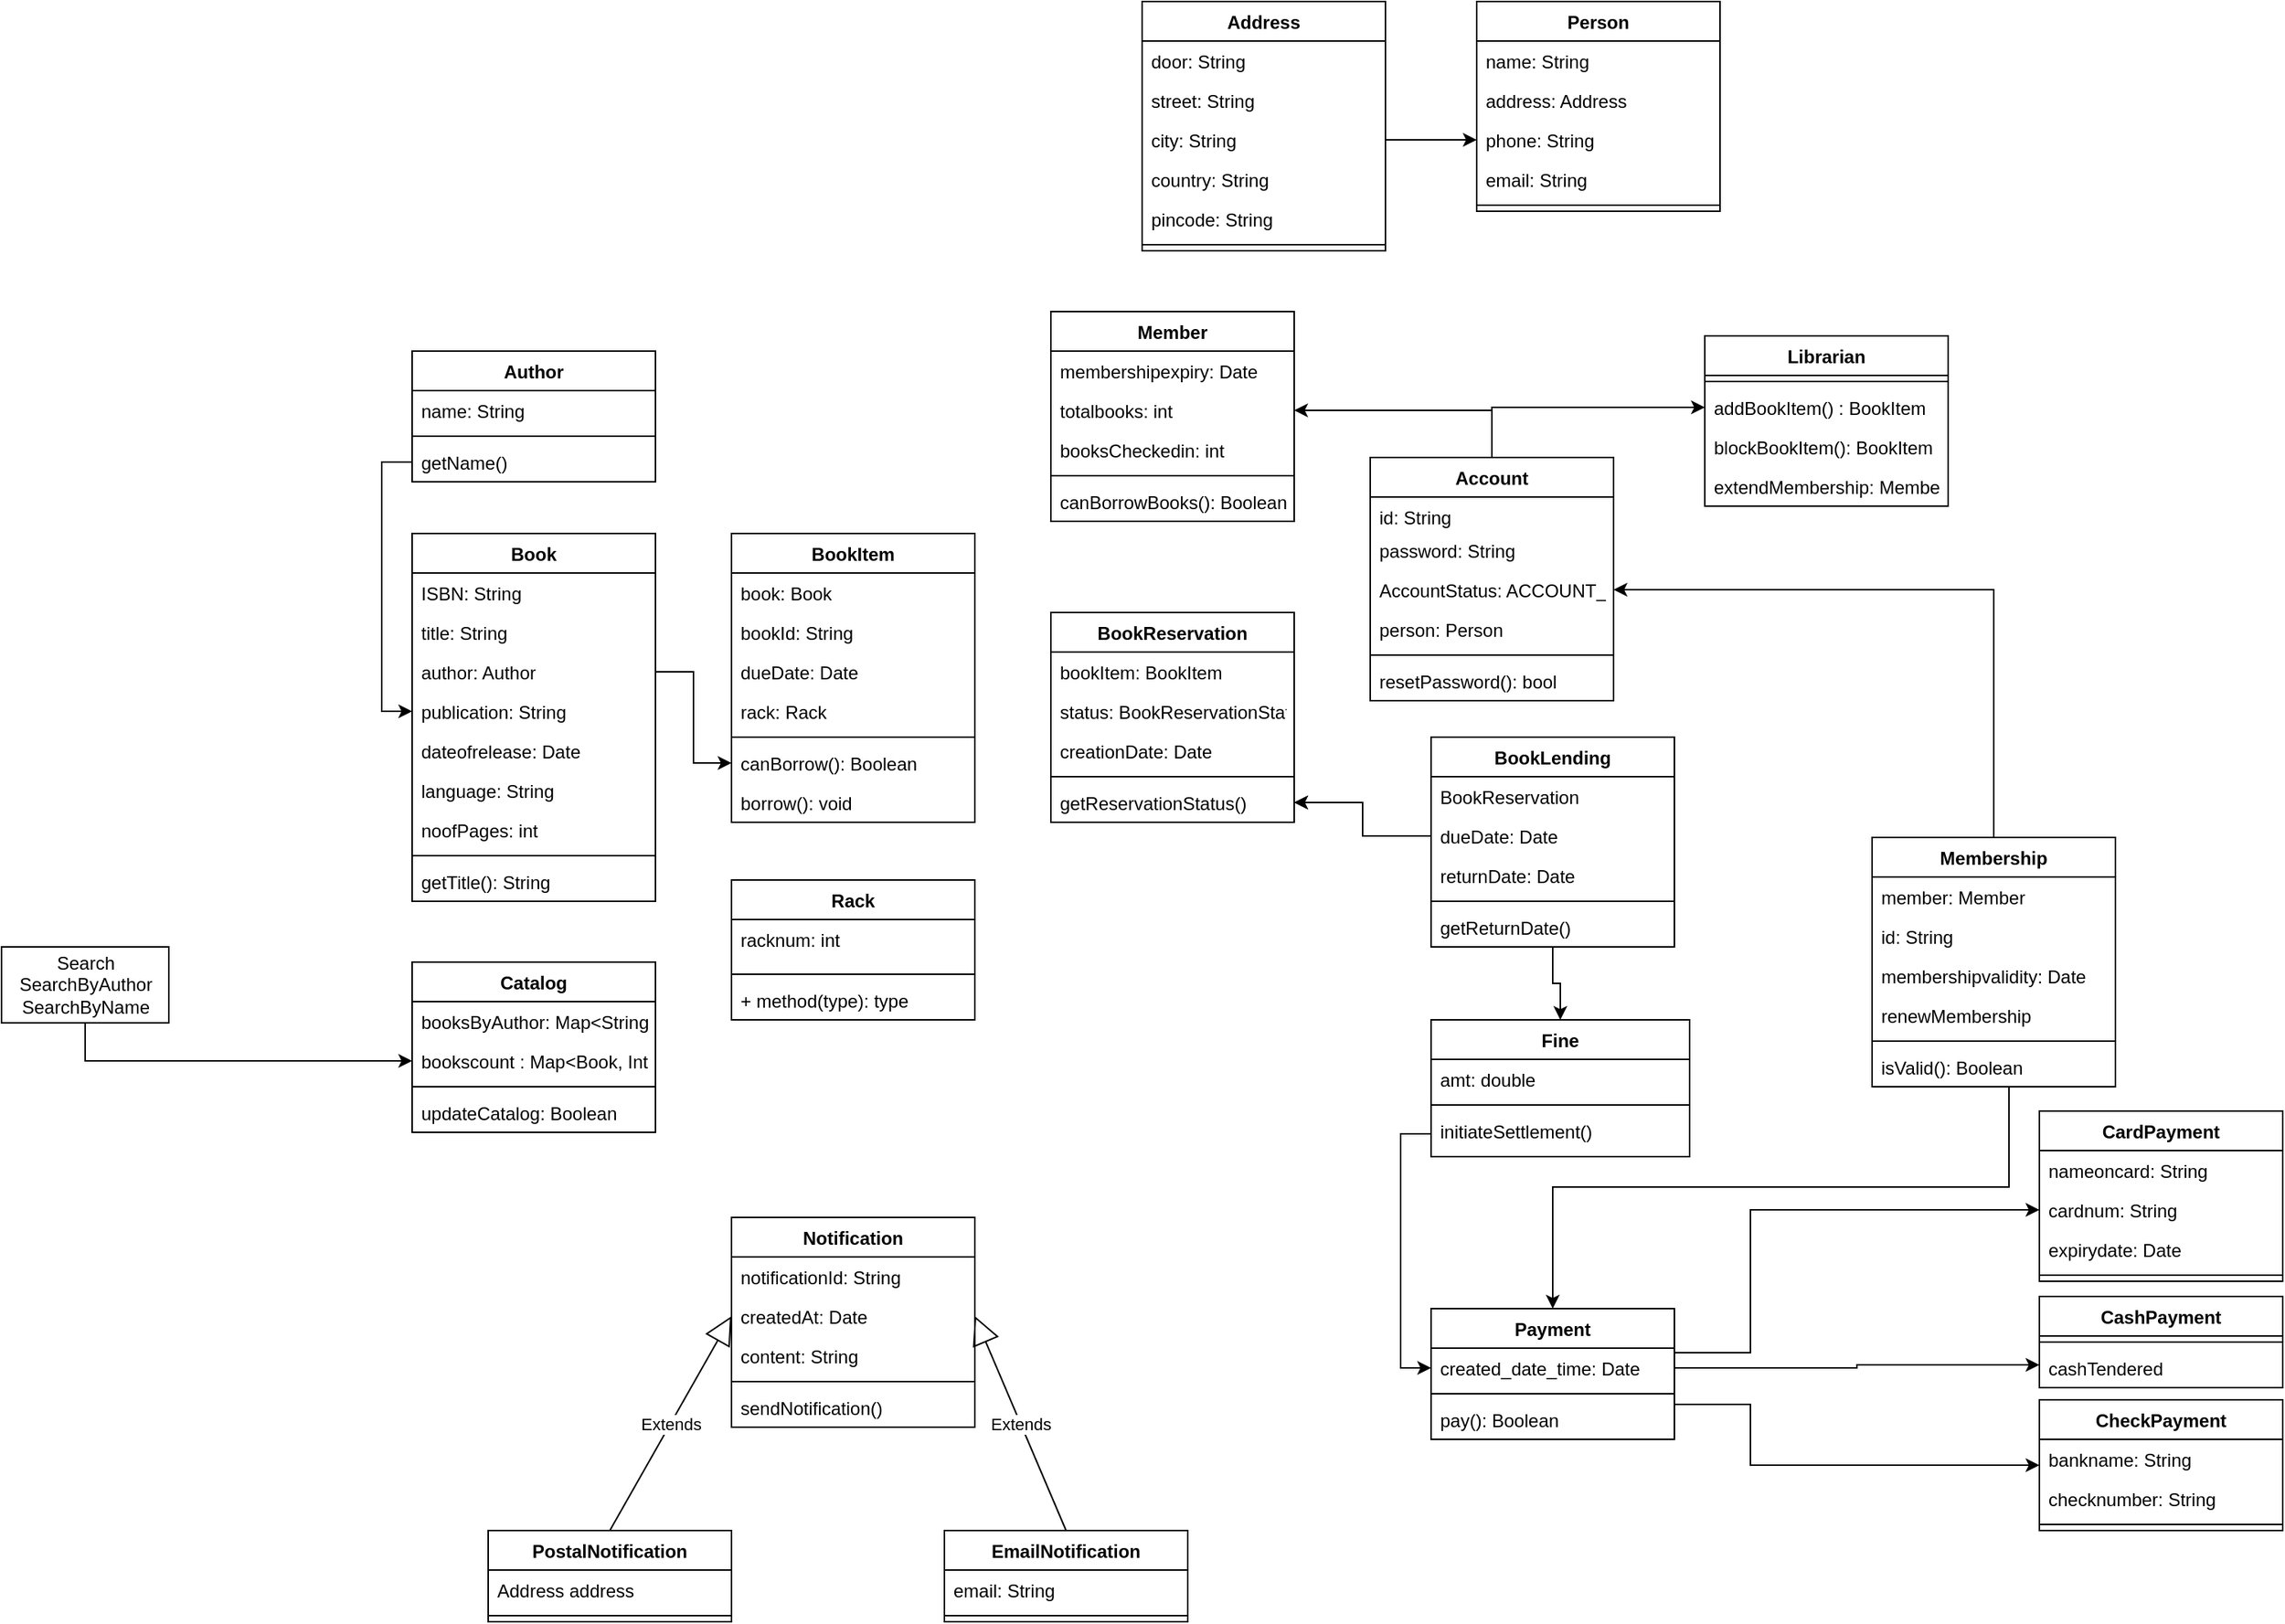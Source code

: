 <mxfile version="20.0.3" type="github">
  <diagram name="Page-1" id="929967ad-93f9-6ef4-fab6-5d389245f69c">
    <mxGraphModel dx="1038" dy="547" grid="1" gridSize="10" guides="1" tooltips="1" connect="1" arrows="1" fold="1" page="1" pageScale="1.5" pageWidth="1169" pageHeight="826" background="none" math="0" shadow="0">
      <root>
        <mxCell id="0" style=";html=1;" />
        <mxCell id="1" style=";html=1;" parent="0" />
        <mxCell id="6CaOJYa4ya2UThrh6aGW-163" style="edgeStyle=orthogonalEdgeStyle;rounded=0;orthogonalLoop=1;jettySize=auto;html=1;" edge="1" parent="1" source="6CaOJYa4ya2UThrh6aGW-1" target="6CaOJYa4ya2UThrh6aGW-20">
          <mxGeometry relative="1" as="geometry" />
        </mxCell>
        <mxCell id="6CaOJYa4ya2UThrh6aGW-165" style="edgeStyle=orthogonalEdgeStyle;rounded=0;orthogonalLoop=1;jettySize=auto;html=1;exitX=0.5;exitY=0;exitDx=0;exitDy=0;entryX=1;entryY=0.5;entryDx=0;entryDy=0;" edge="1" parent="1" source="6CaOJYa4ya2UThrh6aGW-1" target="6CaOJYa4ya2UThrh6aGW-27">
          <mxGeometry relative="1" as="geometry" />
        </mxCell>
        <mxCell id="6CaOJYa4ya2UThrh6aGW-1" value="Account" style="swimlane;fontStyle=1;align=center;verticalAlign=top;childLayout=stackLayout;horizontal=1;startSize=26;horizontalStack=0;resizeParent=1;resizeParentMax=0;resizeLast=0;collapsible=1;marginBottom=0;" vertex="1" parent="1">
          <mxGeometry x="1120" y="330" width="160" height="160" as="geometry" />
        </mxCell>
        <mxCell id="6CaOJYa4ya2UThrh6aGW-2" value="id: String" style="text;strokeColor=none;fillColor=none;align=left;verticalAlign=top;spacingLeft=4;spacingRight=4;overflow=hidden;rotatable=0;points=[[0,0.5],[1,0.5]];portConstraint=eastwest;" vertex="1" parent="6CaOJYa4ya2UThrh6aGW-1">
          <mxGeometry y="26" width="160" height="22" as="geometry" />
        </mxCell>
        <mxCell id="6CaOJYa4ya2UThrh6aGW-5" value="password: String" style="text;strokeColor=none;fillColor=none;align=left;verticalAlign=top;spacingLeft=4;spacingRight=4;overflow=hidden;rotatable=0;points=[[0,0.5],[1,0.5]];portConstraint=eastwest;" vertex="1" parent="6CaOJYa4ya2UThrh6aGW-1">
          <mxGeometry y="48" width="160" height="26" as="geometry" />
        </mxCell>
        <mxCell id="6CaOJYa4ya2UThrh6aGW-6" value="AccountStatus: ACCOUNT_STATUS" style="text;strokeColor=none;fillColor=none;align=left;verticalAlign=top;spacingLeft=4;spacingRight=4;overflow=hidden;rotatable=0;points=[[0,0.5],[1,0.5]];portConstraint=eastwest;" vertex="1" parent="6CaOJYa4ya2UThrh6aGW-1">
          <mxGeometry y="74" width="160" height="26" as="geometry" />
        </mxCell>
        <mxCell id="6CaOJYa4ya2UThrh6aGW-7" value="person: Person" style="text;strokeColor=none;fillColor=none;align=left;verticalAlign=top;spacingLeft=4;spacingRight=4;overflow=hidden;rotatable=0;points=[[0,0.5],[1,0.5]];portConstraint=eastwest;" vertex="1" parent="6CaOJYa4ya2UThrh6aGW-1">
          <mxGeometry y="100" width="160" height="26" as="geometry" />
        </mxCell>
        <mxCell id="6CaOJYa4ya2UThrh6aGW-3" value="" style="line;strokeWidth=1;fillColor=none;align=left;verticalAlign=middle;spacingTop=-1;spacingLeft=3;spacingRight=3;rotatable=0;labelPosition=right;points=[];portConstraint=eastwest;" vertex="1" parent="6CaOJYa4ya2UThrh6aGW-1">
          <mxGeometry y="126" width="160" height="8" as="geometry" />
        </mxCell>
        <mxCell id="6CaOJYa4ya2UThrh6aGW-4" value="resetPassword(): bool" style="text;strokeColor=none;fillColor=none;align=left;verticalAlign=top;spacingLeft=4;spacingRight=4;overflow=hidden;rotatable=0;points=[[0,0.5],[1,0.5]];portConstraint=eastwest;" vertex="1" parent="6CaOJYa4ya2UThrh6aGW-1">
          <mxGeometry y="134" width="160" height="26" as="geometry" />
        </mxCell>
        <mxCell id="6CaOJYa4ya2UThrh6aGW-17" value="Librarian" style="swimlane;fontStyle=1;align=center;verticalAlign=top;childLayout=stackLayout;horizontal=1;startSize=26;horizontalStack=0;resizeParent=1;resizeParentMax=0;resizeLast=0;collapsible=1;marginBottom=0;" vertex="1" parent="1">
          <mxGeometry x="1340" y="250" width="160" height="112" as="geometry" />
        </mxCell>
        <mxCell id="6CaOJYa4ya2UThrh6aGW-19" value="" style="line;strokeWidth=1;fillColor=none;align=left;verticalAlign=middle;spacingTop=-1;spacingLeft=3;spacingRight=3;rotatable=0;labelPosition=right;points=[];portConstraint=eastwest;" vertex="1" parent="6CaOJYa4ya2UThrh6aGW-17">
          <mxGeometry y="26" width="160" height="8" as="geometry" />
        </mxCell>
        <mxCell id="6CaOJYa4ya2UThrh6aGW-20" value="addBookItem() : BookItem" style="text;strokeColor=none;fillColor=none;align=left;verticalAlign=top;spacingLeft=4;spacingRight=4;overflow=hidden;rotatable=0;points=[[0,0.5],[1,0.5]];portConstraint=eastwest;" vertex="1" parent="6CaOJYa4ya2UThrh6aGW-17">
          <mxGeometry y="34" width="160" height="26" as="geometry" />
        </mxCell>
        <mxCell id="6CaOJYa4ya2UThrh6aGW-21" value="blockBookItem(): BookItem" style="text;strokeColor=none;fillColor=none;align=left;verticalAlign=top;spacingLeft=4;spacingRight=4;overflow=hidden;rotatable=0;points=[[0,0.5],[1,0.5]];portConstraint=eastwest;" vertex="1" parent="6CaOJYa4ya2UThrh6aGW-17">
          <mxGeometry y="60" width="160" height="26" as="geometry" />
        </mxCell>
        <mxCell id="6CaOJYa4ya2UThrh6aGW-22" value="extendMembership: Member" style="text;strokeColor=none;fillColor=none;align=left;verticalAlign=top;spacingLeft=4;spacingRight=4;overflow=hidden;rotatable=0;points=[[0,0.5],[1,0.5]];portConstraint=eastwest;" vertex="1" parent="6CaOJYa4ya2UThrh6aGW-17">
          <mxGeometry y="86" width="160" height="26" as="geometry" />
        </mxCell>
        <mxCell id="6CaOJYa4ya2UThrh6aGW-23" value="Member" style="swimlane;fontStyle=1;align=center;verticalAlign=top;childLayout=stackLayout;horizontal=1;startSize=26;horizontalStack=0;resizeParent=1;resizeParentMax=0;resizeLast=0;collapsible=1;marginBottom=0;" vertex="1" parent="1">
          <mxGeometry x="910" y="234" width="160" height="138" as="geometry" />
        </mxCell>
        <mxCell id="6CaOJYa4ya2UThrh6aGW-24" value="membershipexpiry: Date" style="text;strokeColor=none;fillColor=none;align=left;verticalAlign=top;spacingLeft=4;spacingRight=4;overflow=hidden;rotatable=0;points=[[0,0.5],[1,0.5]];portConstraint=eastwest;" vertex="1" parent="6CaOJYa4ya2UThrh6aGW-23">
          <mxGeometry y="26" width="160" height="26" as="geometry" />
        </mxCell>
        <mxCell id="6CaOJYa4ya2UThrh6aGW-27" value="totalbooks: int" style="text;strokeColor=none;fillColor=none;align=left;verticalAlign=top;spacingLeft=4;spacingRight=4;overflow=hidden;rotatable=0;points=[[0,0.5],[1,0.5]];portConstraint=eastwest;" vertex="1" parent="6CaOJYa4ya2UThrh6aGW-23">
          <mxGeometry y="52" width="160" height="26" as="geometry" />
        </mxCell>
        <mxCell id="6CaOJYa4ya2UThrh6aGW-28" value="booksCheckedin: int" style="text;strokeColor=none;fillColor=none;align=left;verticalAlign=top;spacingLeft=4;spacingRight=4;overflow=hidden;rotatable=0;points=[[0,0.5],[1,0.5]];portConstraint=eastwest;" vertex="1" parent="6CaOJYa4ya2UThrh6aGW-23">
          <mxGeometry y="78" width="160" height="26" as="geometry" />
        </mxCell>
        <mxCell id="6CaOJYa4ya2UThrh6aGW-25" value="" style="line;strokeWidth=1;fillColor=none;align=left;verticalAlign=middle;spacingTop=-1;spacingLeft=3;spacingRight=3;rotatable=0;labelPosition=right;points=[];portConstraint=eastwest;" vertex="1" parent="6CaOJYa4ya2UThrh6aGW-23">
          <mxGeometry y="104" width="160" height="8" as="geometry" />
        </mxCell>
        <mxCell id="6CaOJYa4ya2UThrh6aGW-26" value="canBorrowBooks(): Boolean" style="text;strokeColor=none;fillColor=none;align=left;verticalAlign=top;spacingLeft=4;spacingRight=4;overflow=hidden;rotatable=0;points=[[0,0.5],[1,0.5]];portConstraint=eastwest;" vertex="1" parent="6CaOJYa4ya2UThrh6aGW-23">
          <mxGeometry y="112" width="160" height="26" as="geometry" />
        </mxCell>
        <mxCell id="6CaOJYa4ya2UThrh6aGW-29" value="Person" style="swimlane;fontStyle=1;align=center;verticalAlign=top;childLayout=stackLayout;horizontal=1;startSize=26;horizontalStack=0;resizeParent=1;resizeParentMax=0;resizeLast=0;collapsible=1;marginBottom=0;" vertex="1" parent="1">
          <mxGeometry x="1190" y="30" width="160" height="138" as="geometry" />
        </mxCell>
        <mxCell id="6CaOJYa4ya2UThrh6aGW-30" value="name: String" style="text;strokeColor=none;fillColor=none;align=left;verticalAlign=top;spacingLeft=4;spacingRight=4;overflow=hidden;rotatable=0;points=[[0,0.5],[1,0.5]];portConstraint=eastwest;" vertex="1" parent="6CaOJYa4ya2UThrh6aGW-29">
          <mxGeometry y="26" width="160" height="26" as="geometry" />
        </mxCell>
        <mxCell id="6CaOJYa4ya2UThrh6aGW-33" value="address: Address" style="text;strokeColor=none;fillColor=none;align=left;verticalAlign=top;spacingLeft=4;spacingRight=4;overflow=hidden;rotatable=0;points=[[0,0.5],[1,0.5]];portConstraint=eastwest;" vertex="1" parent="6CaOJYa4ya2UThrh6aGW-29">
          <mxGeometry y="52" width="160" height="26" as="geometry" />
        </mxCell>
        <mxCell id="6CaOJYa4ya2UThrh6aGW-34" value="phone: String" style="text;strokeColor=none;fillColor=none;align=left;verticalAlign=top;spacingLeft=4;spacingRight=4;overflow=hidden;rotatable=0;points=[[0,0.5],[1,0.5]];portConstraint=eastwest;" vertex="1" parent="6CaOJYa4ya2UThrh6aGW-29">
          <mxGeometry y="78" width="160" height="26" as="geometry" />
        </mxCell>
        <mxCell id="6CaOJYa4ya2UThrh6aGW-35" value="email: String" style="text;strokeColor=none;fillColor=none;align=left;verticalAlign=top;spacingLeft=4;spacingRight=4;overflow=hidden;rotatable=0;points=[[0,0.5],[1,0.5]];portConstraint=eastwest;" vertex="1" parent="6CaOJYa4ya2UThrh6aGW-29">
          <mxGeometry y="104" width="160" height="26" as="geometry" />
        </mxCell>
        <mxCell id="6CaOJYa4ya2UThrh6aGW-31" value="" style="line;strokeWidth=1;fillColor=none;align=left;verticalAlign=middle;spacingTop=-1;spacingLeft=3;spacingRight=3;rotatable=0;labelPosition=right;points=[];portConstraint=eastwest;" vertex="1" parent="6CaOJYa4ya2UThrh6aGW-29">
          <mxGeometry y="130" width="160" height="8" as="geometry" />
        </mxCell>
        <mxCell id="6CaOJYa4ya2UThrh6aGW-36" value="Address" style="swimlane;fontStyle=1;align=center;verticalAlign=top;childLayout=stackLayout;horizontal=1;startSize=26;horizontalStack=0;resizeParent=1;resizeParentMax=0;resizeLast=0;collapsible=1;marginBottom=0;" vertex="1" parent="1">
          <mxGeometry x="970" y="30" width="160" height="164" as="geometry" />
        </mxCell>
        <mxCell id="6CaOJYa4ya2UThrh6aGW-41" value="door: String" style="text;strokeColor=none;fillColor=none;align=left;verticalAlign=top;spacingLeft=4;spacingRight=4;overflow=hidden;rotatable=0;points=[[0,0.5],[1,0.5]];portConstraint=eastwest;" vertex="1" parent="6CaOJYa4ya2UThrh6aGW-36">
          <mxGeometry y="26" width="160" height="26" as="geometry" />
        </mxCell>
        <mxCell id="6CaOJYa4ya2UThrh6aGW-42" value="street: String" style="text;strokeColor=none;fillColor=none;align=left;verticalAlign=top;spacingLeft=4;spacingRight=4;overflow=hidden;rotatable=0;points=[[0,0.5],[1,0.5]];portConstraint=eastwest;" vertex="1" parent="6CaOJYa4ya2UThrh6aGW-36">
          <mxGeometry y="52" width="160" height="26" as="geometry" />
        </mxCell>
        <mxCell id="6CaOJYa4ya2UThrh6aGW-43" value="city: String" style="text;strokeColor=none;fillColor=none;align=left;verticalAlign=top;spacingLeft=4;spacingRight=4;overflow=hidden;rotatable=0;points=[[0,0.5],[1,0.5]];portConstraint=eastwest;" vertex="1" parent="6CaOJYa4ya2UThrh6aGW-36">
          <mxGeometry y="78" width="160" height="26" as="geometry" />
        </mxCell>
        <mxCell id="6CaOJYa4ya2UThrh6aGW-44" value="country: String" style="text;strokeColor=none;fillColor=none;align=left;verticalAlign=top;spacingLeft=4;spacingRight=4;overflow=hidden;rotatable=0;points=[[0,0.5],[1,0.5]];portConstraint=eastwest;" vertex="1" parent="6CaOJYa4ya2UThrh6aGW-36">
          <mxGeometry y="104" width="160" height="26" as="geometry" />
        </mxCell>
        <mxCell id="6CaOJYa4ya2UThrh6aGW-37" value="pincode: String" style="text;strokeColor=none;fillColor=none;align=left;verticalAlign=top;spacingLeft=4;spacingRight=4;overflow=hidden;rotatable=0;points=[[0,0.5],[1,0.5]];portConstraint=eastwest;" vertex="1" parent="6CaOJYa4ya2UThrh6aGW-36">
          <mxGeometry y="130" width="160" height="26" as="geometry" />
        </mxCell>
        <mxCell id="6CaOJYa4ya2UThrh6aGW-38" value="" style="line;strokeWidth=1;fillColor=none;align=left;verticalAlign=middle;spacingTop=-1;spacingLeft=3;spacingRight=3;rotatable=0;labelPosition=right;points=[];portConstraint=eastwest;" vertex="1" parent="6CaOJYa4ya2UThrh6aGW-36">
          <mxGeometry y="156" width="160" height="8" as="geometry" />
        </mxCell>
        <mxCell id="6CaOJYa4ya2UThrh6aGW-40" value="" style="edgeStyle=orthogonalEdgeStyle;rounded=0;orthogonalLoop=1;jettySize=auto;html=1;exitX=1;exitY=0.5;exitDx=0;exitDy=0;" edge="1" parent="1" source="6CaOJYa4ya2UThrh6aGW-43" target="6CaOJYa4ya2UThrh6aGW-34">
          <mxGeometry relative="1" as="geometry" />
        </mxCell>
        <mxCell id="6CaOJYa4ya2UThrh6aGW-58" value="" style="edgeStyle=orthogonalEdgeStyle;rounded=0;orthogonalLoop=1;jettySize=auto;html=1;entryX=0;entryY=0.5;entryDx=0;entryDy=0;exitX=1;exitY=0.5;exitDx=0;exitDy=0;" edge="1" parent="1" source="6CaOJYa4ya2UThrh6aGW-50" target="6CaOJYa4ya2UThrh6aGW-59">
          <mxGeometry relative="1" as="geometry">
            <Array as="points">
              <mxPoint x="1370" y="919" />
              <mxPoint x="1370" y="825" />
            </Array>
          </mxGeometry>
        </mxCell>
        <mxCell id="6CaOJYa4ya2UThrh6aGW-46" value="Payment" style="swimlane;fontStyle=1;align=center;verticalAlign=top;childLayout=stackLayout;horizontal=1;startSize=26;horizontalStack=0;resizeParent=1;resizeParentMax=0;resizeLast=0;collapsible=1;marginBottom=0;" vertex="1" parent="1">
          <mxGeometry x="1160" y="890" width="160" height="86" as="geometry" />
        </mxCell>
        <mxCell id="6CaOJYa4ya2UThrh6aGW-50" value="created_date_time: Date" style="text;strokeColor=none;fillColor=none;align=left;verticalAlign=top;spacingLeft=4;spacingRight=4;overflow=hidden;rotatable=0;points=[[0,0.5],[1,0.5]];portConstraint=eastwest;" vertex="1" parent="6CaOJYa4ya2UThrh6aGW-46">
          <mxGeometry y="26" width="160" height="26" as="geometry" />
        </mxCell>
        <mxCell id="6CaOJYa4ya2UThrh6aGW-48" value="" style="line;strokeWidth=1;fillColor=none;align=left;verticalAlign=middle;spacingTop=-1;spacingLeft=3;spacingRight=3;rotatable=0;labelPosition=right;points=[];portConstraint=eastwest;" vertex="1" parent="6CaOJYa4ya2UThrh6aGW-46">
          <mxGeometry y="52" width="160" height="8" as="geometry" />
        </mxCell>
        <mxCell id="6CaOJYa4ya2UThrh6aGW-49" value="pay(): Boolean" style="text;strokeColor=none;fillColor=none;align=left;verticalAlign=top;spacingLeft=4;spacingRight=4;overflow=hidden;rotatable=0;points=[[0,0.5],[1,0.5]];portConstraint=eastwest;" vertex="1" parent="6CaOJYa4ya2UThrh6aGW-46">
          <mxGeometry y="60" width="160" height="26" as="geometry" />
        </mxCell>
        <mxCell id="6CaOJYa4ya2UThrh6aGW-53" value="CardPayment" style="swimlane;fontStyle=1;align=center;verticalAlign=top;childLayout=stackLayout;horizontal=1;startSize=26;horizontalStack=0;resizeParent=1;resizeParentMax=0;resizeLast=0;collapsible=1;marginBottom=0;" vertex="1" parent="1">
          <mxGeometry x="1560" y="760" width="160" height="112" as="geometry" />
        </mxCell>
        <mxCell id="6CaOJYa4ya2UThrh6aGW-54" value="nameoncard: String" style="text;strokeColor=none;fillColor=none;align=left;verticalAlign=top;spacingLeft=4;spacingRight=4;overflow=hidden;rotatable=0;points=[[0,0.5],[1,0.5]];portConstraint=eastwest;" vertex="1" parent="6CaOJYa4ya2UThrh6aGW-53">
          <mxGeometry y="26" width="160" height="26" as="geometry" />
        </mxCell>
        <mxCell id="6CaOJYa4ya2UThrh6aGW-59" value="cardnum: String" style="text;strokeColor=none;fillColor=none;align=left;verticalAlign=top;spacingLeft=4;spacingRight=4;overflow=hidden;rotatable=0;points=[[0,0.5],[1,0.5]];portConstraint=eastwest;" vertex="1" parent="6CaOJYa4ya2UThrh6aGW-53">
          <mxGeometry y="52" width="160" height="26" as="geometry" />
        </mxCell>
        <mxCell id="6CaOJYa4ya2UThrh6aGW-60" value="expirydate: Date" style="text;strokeColor=none;fillColor=none;align=left;verticalAlign=top;spacingLeft=4;spacingRight=4;overflow=hidden;rotatable=0;points=[[0,0.5],[1,0.5]];portConstraint=eastwest;" vertex="1" parent="6CaOJYa4ya2UThrh6aGW-53">
          <mxGeometry y="78" width="160" height="26" as="geometry" />
        </mxCell>
        <mxCell id="6CaOJYa4ya2UThrh6aGW-55" value="" style="line;strokeWidth=1;fillColor=none;align=left;verticalAlign=middle;spacingTop=-1;spacingLeft=3;spacingRight=3;rotatable=0;labelPosition=right;points=[];portConstraint=eastwest;" vertex="1" parent="6CaOJYa4ya2UThrh6aGW-53">
          <mxGeometry y="104" width="160" height="8" as="geometry" />
        </mxCell>
        <mxCell id="6CaOJYa4ya2UThrh6aGW-61" value="CashPayment" style="swimlane;fontStyle=1;align=center;verticalAlign=top;childLayout=stackLayout;horizontal=1;startSize=26;horizontalStack=0;resizeParent=1;resizeParentMax=0;resizeLast=0;collapsible=1;marginBottom=0;" vertex="1" parent="1">
          <mxGeometry x="1560" y="882" width="160" height="60" as="geometry" />
        </mxCell>
        <mxCell id="6CaOJYa4ya2UThrh6aGW-63" value="" style="line;strokeWidth=1;fillColor=none;align=left;verticalAlign=middle;spacingTop=-1;spacingLeft=3;spacingRight=3;rotatable=0;labelPosition=right;points=[];portConstraint=eastwest;" vertex="1" parent="6CaOJYa4ya2UThrh6aGW-61">
          <mxGeometry y="26" width="160" height="8" as="geometry" />
        </mxCell>
        <mxCell id="6CaOJYa4ya2UThrh6aGW-64" value="cashTendered" style="text;strokeColor=none;fillColor=none;align=left;verticalAlign=top;spacingLeft=4;spacingRight=4;overflow=hidden;rotatable=0;points=[[0,0.5],[1,0.5]];portConstraint=eastwest;" vertex="1" parent="6CaOJYa4ya2UThrh6aGW-61">
          <mxGeometry y="34" width="160" height="26" as="geometry" />
        </mxCell>
        <mxCell id="6CaOJYa4ya2UThrh6aGW-65" style="edgeStyle=orthogonalEdgeStyle;rounded=0;orthogonalLoop=1;jettySize=auto;html=1;exitX=1;exitY=0.5;exitDx=0;exitDy=0;entryX=0;entryY=0.75;entryDx=0;entryDy=0;" edge="1" parent="1" source="6CaOJYa4ya2UThrh6aGW-50" target="6CaOJYa4ya2UThrh6aGW-61">
          <mxGeometry relative="1" as="geometry" />
        </mxCell>
        <mxCell id="6CaOJYa4ya2UThrh6aGW-66" value="CheckPayment" style="swimlane;fontStyle=1;align=center;verticalAlign=top;childLayout=stackLayout;horizontal=1;startSize=26;horizontalStack=0;resizeParent=1;resizeParentMax=0;resizeLast=0;collapsible=1;marginBottom=0;" vertex="1" parent="1">
          <mxGeometry x="1560" y="950" width="160" height="86" as="geometry" />
        </mxCell>
        <mxCell id="6CaOJYa4ya2UThrh6aGW-67" value="bankname: String" style="text;strokeColor=none;fillColor=none;align=left;verticalAlign=top;spacingLeft=4;spacingRight=4;overflow=hidden;rotatable=0;points=[[0,0.5],[1,0.5]];portConstraint=eastwest;" vertex="1" parent="6CaOJYa4ya2UThrh6aGW-66">
          <mxGeometry y="26" width="160" height="26" as="geometry" />
        </mxCell>
        <mxCell id="6CaOJYa4ya2UThrh6aGW-71" value="checknumber: String" style="text;strokeColor=none;fillColor=none;align=left;verticalAlign=top;spacingLeft=4;spacingRight=4;overflow=hidden;rotatable=0;points=[[0,0.5],[1,0.5]];portConstraint=eastwest;" vertex="1" parent="6CaOJYa4ya2UThrh6aGW-66">
          <mxGeometry y="52" width="160" height="26" as="geometry" />
        </mxCell>
        <mxCell id="6CaOJYa4ya2UThrh6aGW-68" value="" style="line;strokeWidth=1;fillColor=none;align=left;verticalAlign=middle;spacingTop=-1;spacingLeft=3;spacingRight=3;rotatable=0;labelPosition=right;points=[];portConstraint=eastwest;" vertex="1" parent="6CaOJYa4ya2UThrh6aGW-66">
          <mxGeometry y="78" width="160" height="8" as="geometry" />
        </mxCell>
        <mxCell id="6CaOJYa4ya2UThrh6aGW-70" style="edgeStyle=orthogonalEdgeStyle;rounded=0;orthogonalLoop=1;jettySize=auto;html=1;exitX=1;exitY=0.5;exitDx=0;exitDy=0;entryX=0;entryY=0.5;entryDx=0;entryDy=0;" edge="1" parent="1" source="6CaOJYa4ya2UThrh6aGW-49" target="6CaOJYa4ya2UThrh6aGW-66">
          <mxGeometry relative="1" as="geometry">
            <Array as="points">
              <mxPoint x="1370" y="953" />
              <mxPoint x="1370" y="993" />
            </Array>
          </mxGeometry>
        </mxCell>
        <mxCell id="6CaOJYa4ya2UThrh6aGW-72" value="Fine" style="swimlane;fontStyle=1;align=center;verticalAlign=top;childLayout=stackLayout;horizontal=1;startSize=26;horizontalStack=0;resizeParent=1;resizeParentMax=0;resizeLast=0;collapsible=1;marginBottom=0;" vertex="1" parent="1">
          <mxGeometry x="1160" y="700" width="170" height="90" as="geometry" />
        </mxCell>
        <mxCell id="6CaOJYa4ya2UThrh6aGW-82" value="amt: double" style="text;strokeColor=none;fillColor=none;align=left;verticalAlign=top;spacingLeft=4;spacingRight=4;overflow=hidden;rotatable=0;points=[[0,0.5],[1,0.5]];portConstraint=eastwest;" vertex="1" parent="6CaOJYa4ya2UThrh6aGW-72">
          <mxGeometry y="26" width="170" height="26" as="geometry" />
        </mxCell>
        <mxCell id="6CaOJYa4ya2UThrh6aGW-74" value="" style="line;strokeWidth=1;fillColor=none;align=left;verticalAlign=middle;spacingTop=-1;spacingLeft=3;spacingRight=3;rotatable=0;labelPosition=right;points=[];portConstraint=eastwest;" vertex="1" parent="6CaOJYa4ya2UThrh6aGW-72">
          <mxGeometry y="52" width="170" height="8" as="geometry" />
        </mxCell>
        <mxCell id="6CaOJYa4ya2UThrh6aGW-75" value="initiateSettlement()" style="text;strokeColor=none;fillColor=none;align=left;verticalAlign=top;spacingLeft=4;spacingRight=4;overflow=hidden;rotatable=0;points=[[0,0.5],[1,0.5]];portConstraint=eastwest;" vertex="1" parent="6CaOJYa4ya2UThrh6aGW-72">
          <mxGeometry y="60" width="170" height="30" as="geometry" />
        </mxCell>
        <mxCell id="6CaOJYa4ya2UThrh6aGW-192" style="edgeStyle=orthogonalEdgeStyle;rounded=0;orthogonalLoop=1;jettySize=auto;html=1;entryX=1;entryY=0.5;entryDx=0;entryDy=0;" edge="1" parent="1" source="6CaOJYa4ya2UThrh6aGW-76" target="6CaOJYa4ya2UThrh6aGW-6">
          <mxGeometry relative="1" as="geometry" />
        </mxCell>
        <mxCell id="6CaOJYa4ya2UThrh6aGW-76" value="Membership" style="swimlane;fontStyle=1;align=center;verticalAlign=top;childLayout=stackLayout;horizontal=1;startSize=26;horizontalStack=0;resizeParent=1;resizeParentMax=0;resizeLast=0;collapsible=1;marginBottom=0;" vertex="1" parent="1">
          <mxGeometry x="1450" y="580" width="160" height="164" as="geometry" />
        </mxCell>
        <mxCell id="6CaOJYa4ya2UThrh6aGW-77" value="member: Member" style="text;strokeColor=none;fillColor=none;align=left;verticalAlign=top;spacingLeft=4;spacingRight=4;overflow=hidden;rotatable=0;points=[[0,0.5],[1,0.5]];portConstraint=eastwest;" vertex="1" parent="6CaOJYa4ya2UThrh6aGW-76">
          <mxGeometry y="26" width="160" height="26" as="geometry" />
        </mxCell>
        <mxCell id="6CaOJYa4ya2UThrh6aGW-89" value="id: String" style="text;strokeColor=none;fillColor=none;align=left;verticalAlign=top;spacingLeft=4;spacingRight=4;overflow=hidden;rotatable=0;points=[[0,0.5],[1,0.5]];portConstraint=eastwest;" vertex="1" parent="6CaOJYa4ya2UThrh6aGW-76">
          <mxGeometry y="52" width="160" height="26" as="geometry" />
        </mxCell>
        <mxCell id="6CaOJYa4ya2UThrh6aGW-83" value="membershipvalidity: Date" style="text;strokeColor=none;fillColor=none;align=left;verticalAlign=top;spacingLeft=4;spacingRight=4;overflow=hidden;rotatable=0;points=[[0,0.5],[1,0.5]];portConstraint=eastwest;" vertex="1" parent="6CaOJYa4ya2UThrh6aGW-76">
          <mxGeometry y="78" width="160" height="26" as="geometry" />
        </mxCell>
        <mxCell id="6CaOJYa4ya2UThrh6aGW-85" value="renewMembership" style="text;strokeColor=none;fillColor=none;align=left;verticalAlign=top;spacingLeft=4;spacingRight=4;overflow=hidden;rotatable=0;points=[[0,0.5],[1,0.5]];portConstraint=eastwest;" vertex="1" parent="6CaOJYa4ya2UThrh6aGW-76">
          <mxGeometry y="104" width="160" height="26" as="geometry" />
        </mxCell>
        <mxCell id="6CaOJYa4ya2UThrh6aGW-78" value="" style="line;strokeWidth=1;fillColor=none;align=left;verticalAlign=middle;spacingTop=-1;spacingLeft=3;spacingRight=3;rotatable=0;labelPosition=right;points=[];portConstraint=eastwest;" vertex="1" parent="6CaOJYa4ya2UThrh6aGW-76">
          <mxGeometry y="130" width="160" height="8" as="geometry" />
        </mxCell>
        <mxCell id="6CaOJYa4ya2UThrh6aGW-79" value="isValid(): Boolean" style="text;strokeColor=none;fillColor=none;align=left;verticalAlign=top;spacingLeft=4;spacingRight=4;overflow=hidden;rotatable=0;points=[[0,0.5],[1,0.5]];portConstraint=eastwest;" vertex="1" parent="6CaOJYa4ya2UThrh6aGW-76">
          <mxGeometry y="138" width="160" height="26" as="geometry" />
        </mxCell>
        <mxCell id="6CaOJYa4ya2UThrh6aGW-86" style="edgeStyle=orthogonalEdgeStyle;rounded=0;orthogonalLoop=1;jettySize=auto;html=1;" edge="1" parent="1" source="6CaOJYa4ya2UThrh6aGW-79" target="6CaOJYa4ya2UThrh6aGW-46">
          <mxGeometry relative="1" as="geometry">
            <Array as="points">
              <mxPoint x="1540" y="810" />
              <mxPoint x="1240" y="810" />
            </Array>
          </mxGeometry>
        </mxCell>
        <mxCell id="6CaOJYa4ya2UThrh6aGW-87" style="edgeStyle=orthogonalEdgeStyle;rounded=0;orthogonalLoop=1;jettySize=auto;html=1;entryX=0;entryY=0.5;entryDx=0;entryDy=0;" edge="1" parent="1" source="6CaOJYa4ya2UThrh6aGW-75" target="6CaOJYa4ya2UThrh6aGW-50">
          <mxGeometry relative="1" as="geometry" />
        </mxCell>
        <mxCell id="6CaOJYa4ya2UThrh6aGW-90" value="Author" style="swimlane;fontStyle=1;align=center;verticalAlign=top;childLayout=stackLayout;horizontal=1;startSize=26;horizontalStack=0;resizeParent=1;resizeParentMax=0;resizeLast=0;collapsible=1;marginBottom=0;" vertex="1" parent="1">
          <mxGeometry x="490" y="260" width="160" height="86" as="geometry" />
        </mxCell>
        <mxCell id="6CaOJYa4ya2UThrh6aGW-91" value="name: String" style="text;strokeColor=none;fillColor=none;align=left;verticalAlign=top;spacingLeft=4;spacingRight=4;overflow=hidden;rotatable=0;points=[[0,0.5],[1,0.5]];portConstraint=eastwest;" vertex="1" parent="6CaOJYa4ya2UThrh6aGW-90">
          <mxGeometry y="26" width="160" height="26" as="geometry" />
        </mxCell>
        <mxCell id="6CaOJYa4ya2UThrh6aGW-92" value="" style="line;strokeWidth=1;fillColor=none;align=left;verticalAlign=middle;spacingTop=-1;spacingLeft=3;spacingRight=3;rotatable=0;labelPosition=right;points=[];portConstraint=eastwest;" vertex="1" parent="6CaOJYa4ya2UThrh6aGW-90">
          <mxGeometry y="52" width="160" height="8" as="geometry" />
        </mxCell>
        <mxCell id="6CaOJYa4ya2UThrh6aGW-93" value="getName()" style="text;strokeColor=none;fillColor=none;align=left;verticalAlign=top;spacingLeft=4;spacingRight=4;overflow=hidden;rotatable=0;points=[[0,0.5],[1,0.5]];portConstraint=eastwest;" vertex="1" parent="6CaOJYa4ya2UThrh6aGW-90">
          <mxGeometry y="60" width="160" height="26" as="geometry" />
        </mxCell>
        <mxCell id="6CaOJYa4ya2UThrh6aGW-94" value="Book" style="swimlane;fontStyle=1;align=center;verticalAlign=top;childLayout=stackLayout;horizontal=1;startSize=26;horizontalStack=0;resizeParent=1;resizeParentMax=0;resizeLast=0;collapsible=1;marginBottom=0;" vertex="1" parent="1">
          <mxGeometry x="490" y="380" width="160" height="242" as="geometry" />
        </mxCell>
        <mxCell id="6CaOJYa4ya2UThrh6aGW-95" value="ISBN: String" style="text;strokeColor=none;fillColor=none;align=left;verticalAlign=top;spacingLeft=4;spacingRight=4;overflow=hidden;rotatable=0;points=[[0,0.5],[1,0.5]];portConstraint=eastwest;" vertex="1" parent="6CaOJYa4ya2UThrh6aGW-94">
          <mxGeometry y="26" width="160" height="26" as="geometry" />
        </mxCell>
        <mxCell id="6CaOJYa4ya2UThrh6aGW-98" value="title: String" style="text;strokeColor=none;fillColor=none;align=left;verticalAlign=top;spacingLeft=4;spacingRight=4;overflow=hidden;rotatable=0;points=[[0,0.5],[1,0.5]];portConstraint=eastwest;" vertex="1" parent="6CaOJYa4ya2UThrh6aGW-94">
          <mxGeometry y="52" width="160" height="26" as="geometry" />
        </mxCell>
        <mxCell id="6CaOJYa4ya2UThrh6aGW-99" value="author: Author" style="text;strokeColor=none;fillColor=none;align=left;verticalAlign=top;spacingLeft=4;spacingRight=4;overflow=hidden;rotatable=0;points=[[0,0.5],[1,0.5]];portConstraint=eastwest;" vertex="1" parent="6CaOJYa4ya2UThrh6aGW-94">
          <mxGeometry y="78" width="160" height="26" as="geometry" />
        </mxCell>
        <mxCell id="6CaOJYa4ya2UThrh6aGW-100" value="publication: String" style="text;strokeColor=none;fillColor=none;align=left;verticalAlign=top;spacingLeft=4;spacingRight=4;overflow=hidden;rotatable=0;points=[[0,0.5],[1,0.5]];portConstraint=eastwest;" vertex="1" parent="6CaOJYa4ya2UThrh6aGW-94">
          <mxGeometry y="104" width="160" height="26" as="geometry" />
        </mxCell>
        <mxCell id="6CaOJYa4ya2UThrh6aGW-101" value="dateofrelease: Date" style="text;strokeColor=none;fillColor=none;align=left;verticalAlign=top;spacingLeft=4;spacingRight=4;overflow=hidden;rotatable=0;points=[[0,0.5],[1,0.5]];portConstraint=eastwest;" vertex="1" parent="6CaOJYa4ya2UThrh6aGW-94">
          <mxGeometry y="130" width="160" height="26" as="geometry" />
        </mxCell>
        <mxCell id="6CaOJYa4ya2UThrh6aGW-102" value="language: String" style="text;strokeColor=none;fillColor=none;align=left;verticalAlign=top;spacingLeft=4;spacingRight=4;overflow=hidden;rotatable=0;points=[[0,0.5],[1,0.5]];portConstraint=eastwest;" vertex="1" parent="6CaOJYa4ya2UThrh6aGW-94">
          <mxGeometry y="156" width="160" height="26" as="geometry" />
        </mxCell>
        <mxCell id="6CaOJYa4ya2UThrh6aGW-103" value="noofPages: int" style="text;strokeColor=none;fillColor=none;align=left;verticalAlign=top;spacingLeft=4;spacingRight=4;overflow=hidden;rotatable=0;points=[[0,0.5],[1,0.5]];portConstraint=eastwest;" vertex="1" parent="6CaOJYa4ya2UThrh6aGW-94">
          <mxGeometry y="182" width="160" height="26" as="geometry" />
        </mxCell>
        <mxCell id="6CaOJYa4ya2UThrh6aGW-96" value="" style="line;strokeWidth=1;fillColor=none;align=left;verticalAlign=middle;spacingTop=-1;spacingLeft=3;spacingRight=3;rotatable=0;labelPosition=right;points=[];portConstraint=eastwest;" vertex="1" parent="6CaOJYa4ya2UThrh6aGW-94">
          <mxGeometry y="208" width="160" height="8" as="geometry" />
        </mxCell>
        <mxCell id="6CaOJYa4ya2UThrh6aGW-97" value="getTitle(): String" style="text;strokeColor=none;fillColor=none;align=left;verticalAlign=top;spacingLeft=4;spacingRight=4;overflow=hidden;rotatable=0;points=[[0,0.5],[1,0.5]];portConstraint=eastwest;" vertex="1" parent="6CaOJYa4ya2UThrh6aGW-94">
          <mxGeometry y="216" width="160" height="26" as="geometry" />
        </mxCell>
        <mxCell id="6CaOJYa4ya2UThrh6aGW-104" value="BookItem" style="swimlane;fontStyle=1;align=center;verticalAlign=top;childLayout=stackLayout;horizontal=1;startSize=26;horizontalStack=0;resizeParent=1;resizeParentMax=0;resizeLast=0;collapsible=1;marginBottom=0;" vertex="1" parent="1">
          <mxGeometry x="700" y="380" width="160" height="190" as="geometry" />
        </mxCell>
        <mxCell id="6CaOJYa4ya2UThrh6aGW-105" value="book: Book" style="text;strokeColor=none;fillColor=none;align=left;verticalAlign=top;spacingLeft=4;spacingRight=4;overflow=hidden;rotatable=0;points=[[0,0.5],[1,0.5]];portConstraint=eastwest;" vertex="1" parent="6CaOJYa4ya2UThrh6aGW-104">
          <mxGeometry y="26" width="160" height="26" as="geometry" />
        </mxCell>
        <mxCell id="6CaOJYa4ya2UThrh6aGW-108" value="bookId: String" style="text;strokeColor=none;fillColor=none;align=left;verticalAlign=top;spacingLeft=4;spacingRight=4;overflow=hidden;rotatable=0;points=[[0,0.5],[1,0.5]];portConstraint=eastwest;" vertex="1" parent="6CaOJYa4ya2UThrh6aGW-104">
          <mxGeometry y="52" width="160" height="26" as="geometry" />
        </mxCell>
        <mxCell id="6CaOJYa4ya2UThrh6aGW-114" value="dueDate: Date" style="text;strokeColor=none;fillColor=none;align=left;verticalAlign=top;spacingLeft=4;spacingRight=4;overflow=hidden;rotatable=0;points=[[0,0.5],[1,0.5]];portConstraint=eastwest;" vertex="1" parent="6CaOJYa4ya2UThrh6aGW-104">
          <mxGeometry y="78" width="160" height="26" as="geometry" />
        </mxCell>
        <mxCell id="6CaOJYa4ya2UThrh6aGW-123" value="rack: Rack" style="text;strokeColor=none;fillColor=none;align=left;verticalAlign=top;spacingLeft=4;spacingRight=4;overflow=hidden;rotatable=0;points=[[0,0.5],[1,0.5]];portConstraint=eastwest;" vertex="1" parent="6CaOJYa4ya2UThrh6aGW-104">
          <mxGeometry y="104" width="160" height="26" as="geometry" />
        </mxCell>
        <mxCell id="6CaOJYa4ya2UThrh6aGW-106" value="" style="line;strokeWidth=1;fillColor=none;align=left;verticalAlign=middle;spacingTop=-1;spacingLeft=3;spacingRight=3;rotatable=0;labelPosition=right;points=[];portConstraint=eastwest;" vertex="1" parent="6CaOJYa4ya2UThrh6aGW-104">
          <mxGeometry y="130" width="160" height="8" as="geometry" />
        </mxCell>
        <mxCell id="6CaOJYa4ya2UThrh6aGW-107" value="canBorrow(): Boolean" style="text;strokeColor=none;fillColor=none;align=left;verticalAlign=top;spacingLeft=4;spacingRight=4;overflow=hidden;rotatable=0;points=[[0,0.5],[1,0.5]];portConstraint=eastwest;" vertex="1" parent="6CaOJYa4ya2UThrh6aGW-104">
          <mxGeometry y="138" width="160" height="26" as="geometry" />
        </mxCell>
        <mxCell id="6CaOJYa4ya2UThrh6aGW-115" value="borrow(): void" style="text;strokeColor=none;fillColor=none;align=left;verticalAlign=top;spacingLeft=4;spacingRight=4;overflow=hidden;rotatable=0;points=[[0,0.5],[1,0.5]];portConstraint=eastwest;" vertex="1" parent="6CaOJYa4ya2UThrh6aGW-104">
          <mxGeometry y="164" width="160" height="26" as="geometry" />
        </mxCell>
        <mxCell id="6CaOJYa4ya2UThrh6aGW-116" value="" style="edgeStyle=orthogonalEdgeStyle;rounded=0;orthogonalLoop=1;jettySize=auto;html=1;" edge="1" parent="1" source="6CaOJYa4ya2UThrh6aGW-99" target="6CaOJYa4ya2UThrh6aGW-107">
          <mxGeometry relative="1" as="geometry" />
        </mxCell>
        <mxCell id="6CaOJYa4ya2UThrh6aGW-117" style="edgeStyle=orthogonalEdgeStyle;rounded=0;orthogonalLoop=1;jettySize=auto;html=1;entryX=0;entryY=0.5;entryDx=0;entryDy=0;" edge="1" parent="1" source="6CaOJYa4ya2UThrh6aGW-93" target="6CaOJYa4ya2UThrh6aGW-100">
          <mxGeometry relative="1" as="geometry" />
        </mxCell>
        <mxCell id="6CaOJYa4ya2UThrh6aGW-118" value="Rack" style="swimlane;fontStyle=1;align=center;verticalAlign=top;childLayout=stackLayout;horizontal=1;startSize=26;horizontalStack=0;resizeParent=1;resizeParentMax=0;resizeLast=0;collapsible=1;marginBottom=0;" vertex="1" parent="1">
          <mxGeometry x="700" y="608" width="160" height="92" as="geometry" />
        </mxCell>
        <mxCell id="6CaOJYa4ya2UThrh6aGW-119" value="racknum: int" style="text;strokeColor=none;fillColor=none;align=left;verticalAlign=top;spacingLeft=4;spacingRight=4;overflow=hidden;rotatable=0;points=[[0,0.5],[1,0.5]];portConstraint=eastwest;" vertex="1" parent="6CaOJYa4ya2UThrh6aGW-118">
          <mxGeometry y="26" width="160" height="32" as="geometry" />
        </mxCell>
        <mxCell id="6CaOJYa4ya2UThrh6aGW-120" value="" style="line;strokeWidth=1;fillColor=none;align=left;verticalAlign=middle;spacingTop=-1;spacingLeft=3;spacingRight=3;rotatable=0;labelPosition=right;points=[];portConstraint=eastwest;" vertex="1" parent="6CaOJYa4ya2UThrh6aGW-118">
          <mxGeometry y="58" width="160" height="8" as="geometry" />
        </mxCell>
        <mxCell id="6CaOJYa4ya2UThrh6aGW-121" value="+ method(type): type" style="text;strokeColor=none;fillColor=none;align=left;verticalAlign=top;spacingLeft=4;spacingRight=4;overflow=hidden;rotatable=0;points=[[0,0.5],[1,0.5]];portConstraint=eastwest;" vertex="1" parent="6CaOJYa4ya2UThrh6aGW-118">
          <mxGeometry y="66" width="160" height="26" as="geometry" />
        </mxCell>
        <mxCell id="6CaOJYa4ya2UThrh6aGW-125" value="Catalog" style="swimlane;fontStyle=1;align=center;verticalAlign=top;childLayout=stackLayout;horizontal=1;startSize=26;horizontalStack=0;resizeParent=1;resizeParentMax=0;resizeLast=0;collapsible=1;marginBottom=0;" vertex="1" parent="1">
          <mxGeometry x="490" y="662" width="160" height="112" as="geometry" />
        </mxCell>
        <mxCell id="6CaOJYa4ya2UThrh6aGW-129" value="booksByAuthor: Map&lt;String, List&lt;Book&gt;&gt;" style="text;strokeColor=none;fillColor=none;align=left;verticalAlign=top;spacingLeft=4;spacingRight=4;overflow=hidden;rotatable=0;points=[[0,0.5],[1,0.5]];portConstraint=eastwest;" vertex="1" parent="6CaOJYa4ya2UThrh6aGW-125">
          <mxGeometry y="26" width="160" height="26" as="geometry" />
        </mxCell>
        <mxCell id="6CaOJYa4ya2UThrh6aGW-130" value="bookscount : Map&lt;Book, Integer&gt; " style="text;strokeColor=none;fillColor=none;align=left;verticalAlign=top;spacingLeft=4;spacingRight=4;overflow=hidden;rotatable=0;points=[[0,0.5],[1,0.5]];portConstraint=eastwest;" vertex="1" parent="6CaOJYa4ya2UThrh6aGW-125">
          <mxGeometry y="52" width="160" height="26" as="geometry" />
        </mxCell>
        <mxCell id="6CaOJYa4ya2UThrh6aGW-127" value="" style="line;strokeWidth=1;fillColor=none;align=left;verticalAlign=middle;spacingTop=-1;spacingLeft=3;spacingRight=3;rotatable=0;labelPosition=right;points=[];portConstraint=eastwest;" vertex="1" parent="6CaOJYa4ya2UThrh6aGW-125">
          <mxGeometry y="78" width="160" height="8" as="geometry" />
        </mxCell>
        <mxCell id="6CaOJYa4ya2UThrh6aGW-128" value="updateCatalog: Boolean" style="text;strokeColor=none;fillColor=none;align=left;verticalAlign=top;spacingLeft=4;spacingRight=4;overflow=hidden;rotatable=0;points=[[0,0.5],[1,0.5]];portConstraint=eastwest;" vertex="1" parent="6CaOJYa4ya2UThrh6aGW-125">
          <mxGeometry y="86" width="160" height="26" as="geometry" />
        </mxCell>
        <mxCell id="6CaOJYa4ya2UThrh6aGW-136" style="edgeStyle=orthogonalEdgeStyle;rounded=0;orthogonalLoop=1;jettySize=auto;html=1;entryX=0;entryY=0.5;entryDx=0;entryDy=0;" edge="1" parent="1" source="6CaOJYa4ya2UThrh6aGW-135" target="6CaOJYa4ya2UThrh6aGW-130">
          <mxGeometry relative="1" as="geometry" />
        </mxCell>
        <mxCell id="6CaOJYa4ya2UThrh6aGW-135" value="Search&lt;br&gt;SearchByAuthor&lt;br&gt;SearchByName" style="html=1;" vertex="1" parent="1">
          <mxGeometry x="220" y="652" width="110" height="50" as="geometry" />
        </mxCell>
        <mxCell id="6CaOJYa4ya2UThrh6aGW-137" value="Notification" style="swimlane;fontStyle=1;align=center;verticalAlign=top;childLayout=stackLayout;horizontal=1;startSize=26;horizontalStack=0;resizeParent=1;resizeParentMax=0;resizeLast=0;collapsible=1;marginBottom=0;" vertex="1" parent="1">
          <mxGeometry x="700" y="830" width="160" height="138" as="geometry" />
        </mxCell>
        <mxCell id="6CaOJYa4ya2UThrh6aGW-138" value="notificationId: String" style="text;strokeColor=none;fillColor=none;align=left;verticalAlign=top;spacingLeft=4;spacingRight=4;overflow=hidden;rotatable=0;points=[[0,0.5],[1,0.5]];portConstraint=eastwest;" vertex="1" parent="6CaOJYa4ya2UThrh6aGW-137">
          <mxGeometry y="26" width="160" height="26" as="geometry" />
        </mxCell>
        <mxCell id="6CaOJYa4ya2UThrh6aGW-141" value="createdAt: Date" style="text;strokeColor=none;fillColor=none;align=left;verticalAlign=top;spacingLeft=4;spacingRight=4;overflow=hidden;rotatable=0;points=[[0,0.5],[1,0.5]];portConstraint=eastwest;" vertex="1" parent="6CaOJYa4ya2UThrh6aGW-137">
          <mxGeometry y="52" width="160" height="26" as="geometry" />
        </mxCell>
        <mxCell id="6CaOJYa4ya2UThrh6aGW-142" value="content: String" style="text;strokeColor=none;fillColor=none;align=left;verticalAlign=top;spacingLeft=4;spacingRight=4;overflow=hidden;rotatable=0;points=[[0,0.5],[1,0.5]];portConstraint=eastwest;" vertex="1" parent="6CaOJYa4ya2UThrh6aGW-137">
          <mxGeometry y="78" width="160" height="26" as="geometry" />
        </mxCell>
        <mxCell id="6CaOJYa4ya2UThrh6aGW-139" value="" style="line;strokeWidth=1;fillColor=none;align=left;verticalAlign=middle;spacingTop=-1;spacingLeft=3;spacingRight=3;rotatable=0;labelPosition=right;points=[];portConstraint=eastwest;" vertex="1" parent="6CaOJYa4ya2UThrh6aGW-137">
          <mxGeometry y="104" width="160" height="8" as="geometry" />
        </mxCell>
        <mxCell id="6CaOJYa4ya2UThrh6aGW-140" value="sendNotification()" style="text;strokeColor=none;fillColor=none;align=left;verticalAlign=top;spacingLeft=4;spacingRight=4;overflow=hidden;rotatable=0;points=[[0,0.5],[1,0.5]];portConstraint=eastwest;" vertex="1" parent="6CaOJYa4ya2UThrh6aGW-137">
          <mxGeometry y="112" width="160" height="26" as="geometry" />
        </mxCell>
        <mxCell id="6CaOJYa4ya2UThrh6aGW-143" value="PostalNotification" style="swimlane;fontStyle=1;align=center;verticalAlign=top;childLayout=stackLayout;horizontal=1;startSize=26;horizontalStack=0;resizeParent=1;resizeParentMax=0;resizeLast=0;collapsible=1;marginBottom=0;" vertex="1" parent="1">
          <mxGeometry x="540" y="1036" width="160" height="60" as="geometry" />
        </mxCell>
        <mxCell id="6CaOJYa4ya2UThrh6aGW-144" value="Address address" style="text;strokeColor=none;fillColor=none;align=left;verticalAlign=top;spacingLeft=4;spacingRight=4;overflow=hidden;rotatable=0;points=[[0,0.5],[1,0.5]];portConstraint=eastwest;" vertex="1" parent="6CaOJYa4ya2UThrh6aGW-143">
          <mxGeometry y="26" width="160" height="26" as="geometry" />
        </mxCell>
        <mxCell id="6CaOJYa4ya2UThrh6aGW-145" value="" style="line;strokeWidth=1;fillColor=none;align=left;verticalAlign=middle;spacingTop=-1;spacingLeft=3;spacingRight=3;rotatable=0;labelPosition=right;points=[];portConstraint=eastwest;" vertex="1" parent="6CaOJYa4ya2UThrh6aGW-143">
          <mxGeometry y="52" width="160" height="8" as="geometry" />
        </mxCell>
        <mxCell id="6CaOJYa4ya2UThrh6aGW-147" value="EmailNotification" style="swimlane;fontStyle=1;align=center;verticalAlign=top;childLayout=stackLayout;horizontal=1;startSize=26;horizontalStack=0;resizeParent=1;resizeParentMax=0;resizeLast=0;collapsible=1;marginBottom=0;" vertex="1" parent="1">
          <mxGeometry x="840" y="1036" width="160" height="60" as="geometry" />
        </mxCell>
        <mxCell id="6CaOJYa4ya2UThrh6aGW-148" value="email: String" style="text;strokeColor=none;fillColor=none;align=left;verticalAlign=top;spacingLeft=4;spacingRight=4;overflow=hidden;rotatable=0;points=[[0,0.5],[1,0.5]];portConstraint=eastwest;" vertex="1" parent="6CaOJYa4ya2UThrh6aGW-147">
          <mxGeometry y="26" width="160" height="26" as="geometry" />
        </mxCell>
        <mxCell id="6CaOJYa4ya2UThrh6aGW-149" value="" style="line;strokeWidth=1;fillColor=none;align=left;verticalAlign=middle;spacingTop=-1;spacingLeft=3;spacingRight=3;rotatable=0;labelPosition=right;points=[];portConstraint=eastwest;" vertex="1" parent="6CaOJYa4ya2UThrh6aGW-147">
          <mxGeometry y="52" width="160" height="8" as="geometry" />
        </mxCell>
        <mxCell id="6CaOJYa4ya2UThrh6aGW-151" value="Extends" style="endArrow=block;endSize=16;endFill=0;html=1;rounded=0;exitX=0.5;exitY=0;exitDx=0;exitDy=0;entryX=0;entryY=0.5;entryDx=0;entryDy=0;" edge="1" parent="1" source="6CaOJYa4ya2UThrh6aGW-143" target="6CaOJYa4ya2UThrh6aGW-141">
          <mxGeometry width="160" relative="1" as="geometry">
            <mxPoint x="550" y="910" as="sourcePoint" />
            <mxPoint x="710" y="910" as="targetPoint" />
          </mxGeometry>
        </mxCell>
        <mxCell id="6CaOJYa4ya2UThrh6aGW-162" value="Extends" style="endArrow=block;endSize=16;endFill=0;html=1;rounded=0;entryX=1;entryY=0.5;entryDx=0;entryDy=0;exitX=0.5;exitY=0;exitDx=0;exitDy=0;" edge="1" parent="1" source="6CaOJYa4ya2UThrh6aGW-147" target="6CaOJYa4ya2UThrh6aGW-141">
          <mxGeometry width="160" relative="1" as="geometry">
            <mxPoint x="920" y="1030" as="sourcePoint" />
            <mxPoint x="1080" y="1030" as="targetPoint" />
          </mxGeometry>
        </mxCell>
        <mxCell id="6CaOJYa4ya2UThrh6aGW-166" value="BookReservation" style="swimlane;fontStyle=1;align=center;verticalAlign=top;childLayout=stackLayout;horizontal=1;startSize=26;horizontalStack=0;resizeParent=1;resizeParentMax=0;resizeLast=0;collapsible=1;marginBottom=0;" vertex="1" parent="1">
          <mxGeometry x="910" y="432" width="160" height="138" as="geometry" />
        </mxCell>
        <mxCell id="6CaOJYa4ya2UThrh6aGW-175" value="bookItem: BookItem" style="text;strokeColor=none;fillColor=none;align=left;verticalAlign=top;spacingLeft=4;spacingRight=4;overflow=hidden;rotatable=0;points=[[0,0.5],[1,0.5]];portConstraint=eastwest;" vertex="1" parent="6CaOJYa4ya2UThrh6aGW-166">
          <mxGeometry y="26" width="160" height="26" as="geometry" />
        </mxCell>
        <mxCell id="6CaOJYa4ya2UThrh6aGW-174" value="status: BookReservationStatus" style="text;strokeColor=none;fillColor=none;align=left;verticalAlign=top;spacingLeft=4;spacingRight=4;overflow=hidden;rotatable=0;points=[[0,0.5],[1,0.5]];portConstraint=eastwest;" vertex="1" parent="6CaOJYa4ya2UThrh6aGW-166">
          <mxGeometry y="52" width="160" height="26" as="geometry" />
        </mxCell>
        <mxCell id="6CaOJYa4ya2UThrh6aGW-173" value="creationDate: Date" style="text;strokeColor=none;fillColor=none;align=left;verticalAlign=top;spacingLeft=4;spacingRight=4;overflow=hidden;rotatable=0;points=[[0,0.5],[1,0.5]];portConstraint=eastwest;" vertex="1" parent="6CaOJYa4ya2UThrh6aGW-166">
          <mxGeometry y="78" width="160" height="26" as="geometry" />
        </mxCell>
        <mxCell id="6CaOJYa4ya2UThrh6aGW-168" value="" style="line;strokeWidth=1;fillColor=none;align=left;verticalAlign=middle;spacingTop=-1;spacingLeft=3;spacingRight=3;rotatable=0;labelPosition=right;points=[];portConstraint=eastwest;" vertex="1" parent="6CaOJYa4ya2UThrh6aGW-166">
          <mxGeometry y="104" width="160" height="8" as="geometry" />
        </mxCell>
        <mxCell id="6CaOJYa4ya2UThrh6aGW-169" value="getReservationStatus()" style="text;strokeColor=none;fillColor=none;align=left;verticalAlign=top;spacingLeft=4;spacingRight=4;overflow=hidden;rotatable=0;points=[[0,0.5],[1,0.5]];portConstraint=eastwest;" vertex="1" parent="6CaOJYa4ya2UThrh6aGW-166">
          <mxGeometry y="112" width="160" height="26" as="geometry" />
        </mxCell>
        <mxCell id="6CaOJYa4ya2UThrh6aGW-191" style="edgeStyle=orthogonalEdgeStyle;rounded=0;orthogonalLoop=1;jettySize=auto;html=1;" edge="1" parent="1" source="6CaOJYa4ya2UThrh6aGW-176" target="6CaOJYa4ya2UThrh6aGW-72">
          <mxGeometry relative="1" as="geometry" />
        </mxCell>
        <mxCell id="6CaOJYa4ya2UThrh6aGW-176" value="BookLending" style="swimlane;fontStyle=1;align=center;verticalAlign=top;childLayout=stackLayout;horizontal=1;startSize=26;horizontalStack=0;resizeParent=1;resizeParentMax=0;resizeLast=0;collapsible=1;marginBottom=0;" vertex="1" parent="1">
          <mxGeometry x="1160" y="514" width="160" height="138" as="geometry" />
        </mxCell>
        <mxCell id="6CaOJYa4ya2UThrh6aGW-177" value="BookReservation" style="text;strokeColor=none;fillColor=none;align=left;verticalAlign=top;spacingLeft=4;spacingRight=4;overflow=hidden;rotatable=0;points=[[0,0.5],[1,0.5]];portConstraint=eastwest;" vertex="1" parent="6CaOJYa4ya2UThrh6aGW-176">
          <mxGeometry y="26" width="160" height="26" as="geometry" />
        </mxCell>
        <mxCell id="6CaOJYa4ya2UThrh6aGW-180" value="dueDate: Date" style="text;strokeColor=none;fillColor=none;align=left;verticalAlign=top;spacingLeft=4;spacingRight=4;overflow=hidden;rotatable=0;points=[[0,0.5],[1,0.5]];portConstraint=eastwest;" vertex="1" parent="6CaOJYa4ya2UThrh6aGW-176">
          <mxGeometry y="52" width="160" height="26" as="geometry" />
        </mxCell>
        <mxCell id="6CaOJYa4ya2UThrh6aGW-190" value="returnDate: Date" style="text;strokeColor=none;fillColor=none;align=left;verticalAlign=top;spacingLeft=4;spacingRight=4;overflow=hidden;rotatable=0;points=[[0,0.5],[1,0.5]];portConstraint=eastwest;" vertex="1" parent="6CaOJYa4ya2UThrh6aGW-176">
          <mxGeometry y="78" width="160" height="26" as="geometry" />
        </mxCell>
        <mxCell id="6CaOJYa4ya2UThrh6aGW-178" value="" style="line;strokeWidth=1;fillColor=none;align=left;verticalAlign=middle;spacingTop=-1;spacingLeft=3;spacingRight=3;rotatable=0;labelPosition=right;points=[];portConstraint=eastwest;" vertex="1" parent="6CaOJYa4ya2UThrh6aGW-176">
          <mxGeometry y="104" width="160" height="8" as="geometry" />
        </mxCell>
        <mxCell id="6CaOJYa4ya2UThrh6aGW-179" value="getReturnDate()" style="text;strokeColor=none;fillColor=none;align=left;verticalAlign=top;spacingLeft=4;spacingRight=4;overflow=hidden;rotatable=0;points=[[0,0.5],[1,0.5]];portConstraint=eastwest;" vertex="1" parent="6CaOJYa4ya2UThrh6aGW-176">
          <mxGeometry y="112" width="160" height="26" as="geometry" />
        </mxCell>
        <mxCell id="6CaOJYa4ya2UThrh6aGW-187" value="" style="edgeStyle=orthogonalEdgeStyle;rounded=0;orthogonalLoop=1;jettySize=auto;html=1;" edge="1" parent="1" source="6CaOJYa4ya2UThrh6aGW-180" target="6CaOJYa4ya2UThrh6aGW-169">
          <mxGeometry relative="1" as="geometry" />
        </mxCell>
        <mxCell id="6CaOJYa4ya2UThrh6aGW-189" value="" style="edgeStyle=orthogonalEdgeStyle;rounded=0;orthogonalLoop=1;jettySize=auto;html=1;" edge="1" parent="1" source="6CaOJYa4ya2UThrh6aGW-180" target="6CaOJYa4ya2UThrh6aGW-169">
          <mxGeometry relative="1" as="geometry" />
        </mxCell>
      </root>
    </mxGraphModel>
  </diagram>
</mxfile>
